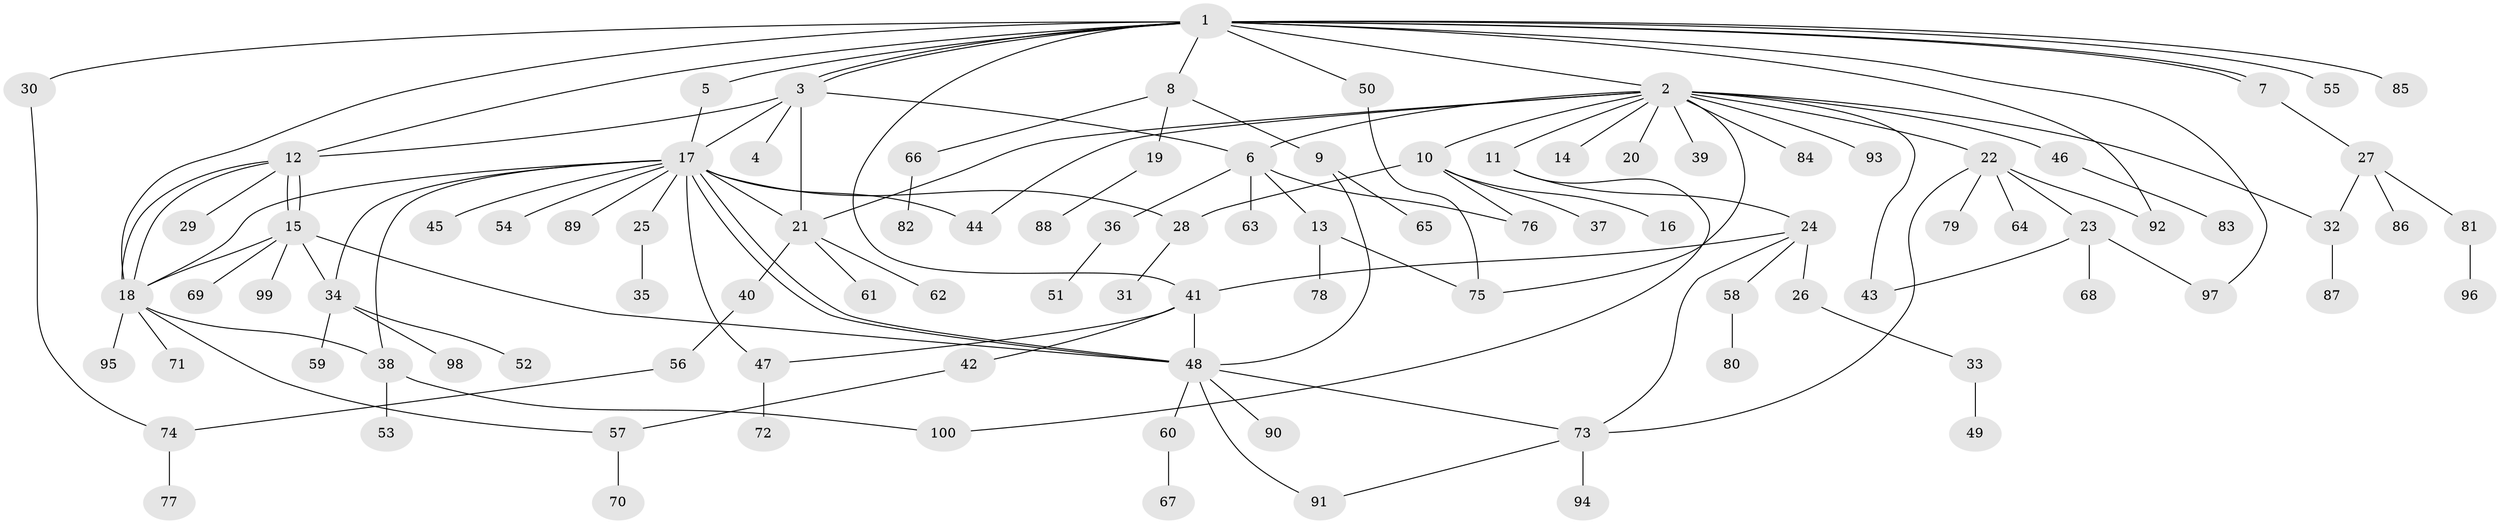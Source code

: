 // Generated by graph-tools (version 1.1) at 2025/11/02/21/25 10:11:09]
// undirected, 100 vertices, 134 edges
graph export_dot {
graph [start="1"]
  node [color=gray90,style=filled];
  1;
  2;
  3;
  4;
  5;
  6;
  7;
  8;
  9;
  10;
  11;
  12;
  13;
  14;
  15;
  16;
  17;
  18;
  19;
  20;
  21;
  22;
  23;
  24;
  25;
  26;
  27;
  28;
  29;
  30;
  31;
  32;
  33;
  34;
  35;
  36;
  37;
  38;
  39;
  40;
  41;
  42;
  43;
  44;
  45;
  46;
  47;
  48;
  49;
  50;
  51;
  52;
  53;
  54;
  55;
  56;
  57;
  58;
  59;
  60;
  61;
  62;
  63;
  64;
  65;
  66;
  67;
  68;
  69;
  70;
  71;
  72;
  73;
  74;
  75;
  76;
  77;
  78;
  79;
  80;
  81;
  82;
  83;
  84;
  85;
  86;
  87;
  88;
  89;
  90;
  91;
  92;
  93;
  94;
  95;
  96;
  97;
  98;
  99;
  100;
  1 -- 2;
  1 -- 3;
  1 -- 3;
  1 -- 5;
  1 -- 7;
  1 -- 7;
  1 -- 8;
  1 -- 12;
  1 -- 18;
  1 -- 30;
  1 -- 41;
  1 -- 50;
  1 -- 55;
  1 -- 85;
  1 -- 92;
  1 -- 97;
  2 -- 6;
  2 -- 10;
  2 -- 11;
  2 -- 14;
  2 -- 20;
  2 -- 21;
  2 -- 22;
  2 -- 32;
  2 -- 39;
  2 -- 43;
  2 -- 44;
  2 -- 46;
  2 -- 75;
  2 -- 84;
  2 -- 93;
  3 -- 4;
  3 -- 6;
  3 -- 12;
  3 -- 17;
  3 -- 21;
  5 -- 17;
  6 -- 13;
  6 -- 36;
  6 -- 63;
  6 -- 76;
  7 -- 27;
  8 -- 9;
  8 -- 19;
  8 -- 66;
  9 -- 48;
  9 -- 65;
  10 -- 16;
  10 -- 28;
  10 -- 37;
  10 -- 76;
  11 -- 24;
  11 -- 100;
  12 -- 15;
  12 -- 15;
  12 -- 18;
  12 -- 18;
  12 -- 29;
  13 -- 75;
  13 -- 78;
  15 -- 18;
  15 -- 34;
  15 -- 48;
  15 -- 69;
  15 -- 99;
  17 -- 18;
  17 -- 21;
  17 -- 25;
  17 -- 28;
  17 -- 34;
  17 -- 38;
  17 -- 44;
  17 -- 45;
  17 -- 47;
  17 -- 48;
  17 -- 48;
  17 -- 54;
  17 -- 89;
  18 -- 38;
  18 -- 57;
  18 -- 71;
  18 -- 95;
  19 -- 88;
  21 -- 40;
  21 -- 61;
  21 -- 62;
  22 -- 23;
  22 -- 64;
  22 -- 73;
  22 -- 79;
  22 -- 92;
  23 -- 43;
  23 -- 68;
  23 -- 97;
  24 -- 26;
  24 -- 41;
  24 -- 58;
  24 -- 73;
  25 -- 35;
  26 -- 33;
  27 -- 32;
  27 -- 81;
  27 -- 86;
  28 -- 31;
  30 -- 74;
  32 -- 87;
  33 -- 49;
  34 -- 52;
  34 -- 59;
  34 -- 98;
  36 -- 51;
  38 -- 53;
  38 -- 100;
  40 -- 56;
  41 -- 42;
  41 -- 47;
  41 -- 48;
  42 -- 57;
  46 -- 83;
  47 -- 72;
  48 -- 60;
  48 -- 73;
  48 -- 90;
  48 -- 91;
  50 -- 75;
  56 -- 74;
  57 -- 70;
  58 -- 80;
  60 -- 67;
  66 -- 82;
  73 -- 91;
  73 -- 94;
  74 -- 77;
  81 -- 96;
}
